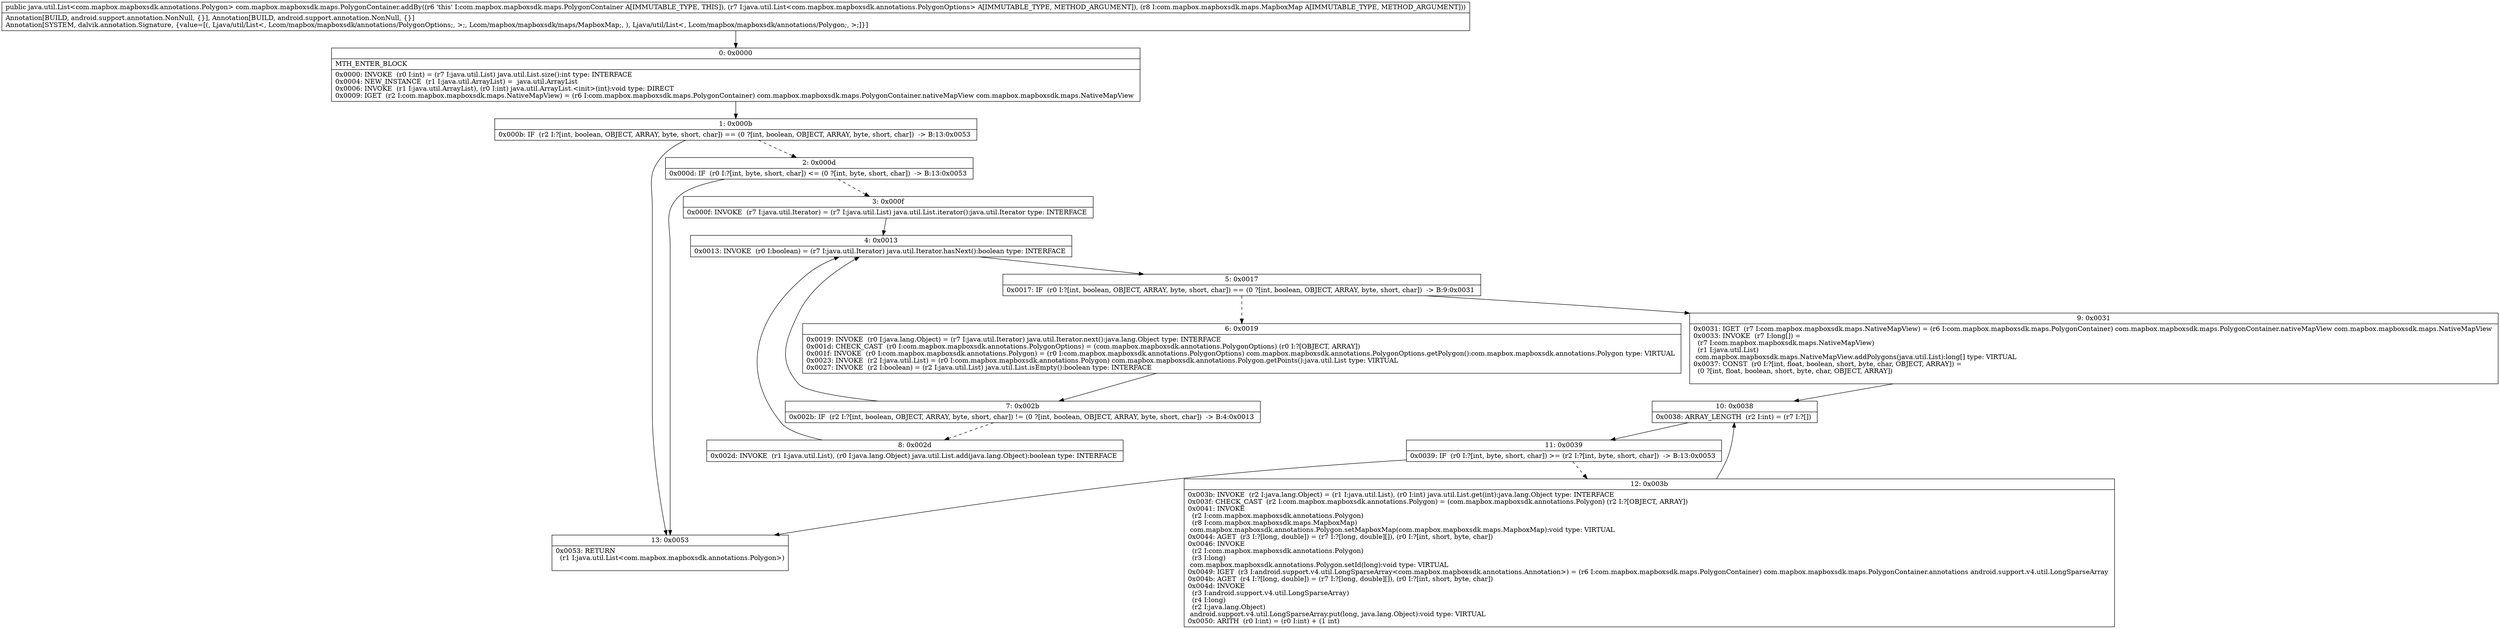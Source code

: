 digraph "CFG forcom.mapbox.mapboxsdk.maps.PolygonContainer.addBy(Ljava\/util\/List;Lcom\/mapbox\/mapboxsdk\/maps\/MapboxMap;)Ljava\/util\/List;" {
Node_0 [shape=record,label="{0\:\ 0x0000|MTH_ENTER_BLOCK\l|0x0000: INVOKE  (r0 I:int) = (r7 I:java.util.List) java.util.List.size():int type: INTERFACE \l0x0004: NEW_INSTANCE  (r1 I:java.util.ArrayList) =  java.util.ArrayList \l0x0006: INVOKE  (r1 I:java.util.ArrayList), (r0 I:int) java.util.ArrayList.\<init\>(int):void type: DIRECT \l0x0009: IGET  (r2 I:com.mapbox.mapboxsdk.maps.NativeMapView) = (r6 I:com.mapbox.mapboxsdk.maps.PolygonContainer) com.mapbox.mapboxsdk.maps.PolygonContainer.nativeMapView com.mapbox.mapboxsdk.maps.NativeMapView \l}"];
Node_1 [shape=record,label="{1\:\ 0x000b|0x000b: IF  (r2 I:?[int, boolean, OBJECT, ARRAY, byte, short, char]) == (0 ?[int, boolean, OBJECT, ARRAY, byte, short, char])  \-\> B:13:0x0053 \l}"];
Node_2 [shape=record,label="{2\:\ 0x000d|0x000d: IF  (r0 I:?[int, byte, short, char]) \<= (0 ?[int, byte, short, char])  \-\> B:13:0x0053 \l}"];
Node_3 [shape=record,label="{3\:\ 0x000f|0x000f: INVOKE  (r7 I:java.util.Iterator) = (r7 I:java.util.List) java.util.List.iterator():java.util.Iterator type: INTERFACE \l}"];
Node_4 [shape=record,label="{4\:\ 0x0013|0x0013: INVOKE  (r0 I:boolean) = (r7 I:java.util.Iterator) java.util.Iterator.hasNext():boolean type: INTERFACE \l}"];
Node_5 [shape=record,label="{5\:\ 0x0017|0x0017: IF  (r0 I:?[int, boolean, OBJECT, ARRAY, byte, short, char]) == (0 ?[int, boolean, OBJECT, ARRAY, byte, short, char])  \-\> B:9:0x0031 \l}"];
Node_6 [shape=record,label="{6\:\ 0x0019|0x0019: INVOKE  (r0 I:java.lang.Object) = (r7 I:java.util.Iterator) java.util.Iterator.next():java.lang.Object type: INTERFACE \l0x001d: CHECK_CAST  (r0 I:com.mapbox.mapboxsdk.annotations.PolygonOptions) = (com.mapbox.mapboxsdk.annotations.PolygonOptions) (r0 I:?[OBJECT, ARRAY]) \l0x001f: INVOKE  (r0 I:com.mapbox.mapboxsdk.annotations.Polygon) = (r0 I:com.mapbox.mapboxsdk.annotations.PolygonOptions) com.mapbox.mapboxsdk.annotations.PolygonOptions.getPolygon():com.mapbox.mapboxsdk.annotations.Polygon type: VIRTUAL \l0x0023: INVOKE  (r2 I:java.util.List) = (r0 I:com.mapbox.mapboxsdk.annotations.Polygon) com.mapbox.mapboxsdk.annotations.Polygon.getPoints():java.util.List type: VIRTUAL \l0x0027: INVOKE  (r2 I:boolean) = (r2 I:java.util.List) java.util.List.isEmpty():boolean type: INTERFACE \l}"];
Node_7 [shape=record,label="{7\:\ 0x002b|0x002b: IF  (r2 I:?[int, boolean, OBJECT, ARRAY, byte, short, char]) != (0 ?[int, boolean, OBJECT, ARRAY, byte, short, char])  \-\> B:4:0x0013 \l}"];
Node_8 [shape=record,label="{8\:\ 0x002d|0x002d: INVOKE  (r1 I:java.util.List), (r0 I:java.lang.Object) java.util.List.add(java.lang.Object):boolean type: INTERFACE \l}"];
Node_9 [shape=record,label="{9\:\ 0x0031|0x0031: IGET  (r7 I:com.mapbox.mapboxsdk.maps.NativeMapView) = (r6 I:com.mapbox.mapboxsdk.maps.PolygonContainer) com.mapbox.mapboxsdk.maps.PolygonContainer.nativeMapView com.mapbox.mapboxsdk.maps.NativeMapView \l0x0033: INVOKE  (r7 I:long[]) = \l  (r7 I:com.mapbox.mapboxsdk.maps.NativeMapView)\l  (r1 I:java.util.List)\l com.mapbox.mapboxsdk.maps.NativeMapView.addPolygons(java.util.List):long[] type: VIRTUAL \l0x0037: CONST  (r0 I:?[int, float, boolean, short, byte, char, OBJECT, ARRAY]) = \l  (0 ?[int, float, boolean, short, byte, char, OBJECT, ARRAY])\l \l}"];
Node_10 [shape=record,label="{10\:\ 0x0038|0x0038: ARRAY_LENGTH  (r2 I:int) = (r7 I:?[]) \l}"];
Node_11 [shape=record,label="{11\:\ 0x0039|0x0039: IF  (r0 I:?[int, byte, short, char]) \>= (r2 I:?[int, byte, short, char])  \-\> B:13:0x0053 \l}"];
Node_12 [shape=record,label="{12\:\ 0x003b|0x003b: INVOKE  (r2 I:java.lang.Object) = (r1 I:java.util.List), (r0 I:int) java.util.List.get(int):java.lang.Object type: INTERFACE \l0x003f: CHECK_CAST  (r2 I:com.mapbox.mapboxsdk.annotations.Polygon) = (com.mapbox.mapboxsdk.annotations.Polygon) (r2 I:?[OBJECT, ARRAY]) \l0x0041: INVOKE  \l  (r2 I:com.mapbox.mapboxsdk.annotations.Polygon)\l  (r8 I:com.mapbox.mapboxsdk.maps.MapboxMap)\l com.mapbox.mapboxsdk.annotations.Polygon.setMapboxMap(com.mapbox.mapboxsdk.maps.MapboxMap):void type: VIRTUAL \l0x0044: AGET  (r3 I:?[long, double]) = (r7 I:?[long, double][]), (r0 I:?[int, short, byte, char]) \l0x0046: INVOKE  \l  (r2 I:com.mapbox.mapboxsdk.annotations.Polygon)\l  (r3 I:long)\l com.mapbox.mapboxsdk.annotations.Polygon.setId(long):void type: VIRTUAL \l0x0049: IGET  (r3 I:android.support.v4.util.LongSparseArray\<com.mapbox.mapboxsdk.annotations.Annotation\>) = (r6 I:com.mapbox.mapboxsdk.maps.PolygonContainer) com.mapbox.mapboxsdk.maps.PolygonContainer.annotations android.support.v4.util.LongSparseArray \l0x004b: AGET  (r4 I:?[long, double]) = (r7 I:?[long, double][]), (r0 I:?[int, short, byte, char]) \l0x004d: INVOKE  \l  (r3 I:android.support.v4.util.LongSparseArray)\l  (r4 I:long)\l  (r2 I:java.lang.Object)\l android.support.v4.util.LongSparseArray.put(long, java.lang.Object):void type: VIRTUAL \l0x0050: ARITH  (r0 I:int) = (r0 I:int) + (1 int) \l}"];
Node_13 [shape=record,label="{13\:\ 0x0053|0x0053: RETURN  \l  (r1 I:java.util.List\<com.mapbox.mapboxsdk.annotations.Polygon\>)\l \l}"];
MethodNode[shape=record,label="{public java.util.List\<com.mapbox.mapboxsdk.annotations.Polygon\> com.mapbox.mapboxsdk.maps.PolygonContainer.addBy((r6 'this' I:com.mapbox.mapboxsdk.maps.PolygonContainer A[IMMUTABLE_TYPE, THIS]), (r7 I:java.util.List\<com.mapbox.mapboxsdk.annotations.PolygonOptions\> A[IMMUTABLE_TYPE, METHOD_ARGUMENT]), (r8 I:com.mapbox.mapboxsdk.maps.MapboxMap A[IMMUTABLE_TYPE, METHOD_ARGUMENT]))  | Annotation[BUILD, android.support.annotation.NonNull, \{\}], Annotation[BUILD, android.support.annotation.NonNull, \{\}]\lAnnotation[SYSTEM, dalvik.annotation.Signature, \{value=[(, Ljava\/util\/List\<, Lcom\/mapbox\/mapboxsdk\/annotations\/PolygonOptions;, \>;, Lcom\/mapbox\/mapboxsdk\/maps\/MapboxMap;, ), Ljava\/util\/List\<, Lcom\/mapbox\/mapboxsdk\/annotations\/Polygon;, \>;]\}]\l}"];
MethodNode -> Node_0;
Node_0 -> Node_1;
Node_1 -> Node_2[style=dashed];
Node_1 -> Node_13;
Node_2 -> Node_3[style=dashed];
Node_2 -> Node_13;
Node_3 -> Node_4;
Node_4 -> Node_5;
Node_5 -> Node_6[style=dashed];
Node_5 -> Node_9;
Node_6 -> Node_7;
Node_7 -> Node_4;
Node_7 -> Node_8[style=dashed];
Node_8 -> Node_4;
Node_9 -> Node_10;
Node_10 -> Node_11;
Node_11 -> Node_12[style=dashed];
Node_11 -> Node_13;
Node_12 -> Node_10;
}

